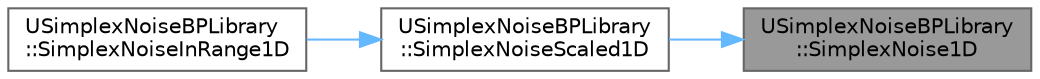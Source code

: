 digraph "USimplexNoiseBPLibrary::SimplexNoise1D"
{
 // LATEX_PDF_SIZE
  bgcolor="transparent";
  edge [fontname=Helvetica,fontsize=10,labelfontname=Helvetica,labelfontsize=10];
  node [fontname=Helvetica,fontsize=10,shape=box,height=0.2,width=0.4];
  rankdir="RL";
  Node1 [id="Node000001",label="USimplexNoiseBPLibrary\l::SimplexNoise1D",height=0.2,width=0.4,color="gray40", fillcolor="grey60", style="filled", fontcolor="black",tooltip=" "];
  Node1 -> Node2 [id="edge5_Node000001_Node000002",dir="back",color="steelblue1",style="solid",tooltip=" "];
  Node2 [id="Node000002",label="USimplexNoiseBPLibrary\l::SimplexNoiseScaled1D",height=0.2,width=0.4,color="grey40", fillcolor="white", style="filled",URL="$class_u_simplex_noise_b_p_library.html#a0bccf33d72fe5673d41c9c26b5084e3d",tooltip=" "];
  Node2 -> Node3 [id="edge6_Node000002_Node000003",dir="back",color="steelblue1",style="solid",tooltip=" "];
  Node3 [id="Node000003",label="USimplexNoiseBPLibrary\l::SimplexNoiseInRange1D",height=0.2,width=0.4,color="grey40", fillcolor="white", style="filled",URL="$class_u_simplex_noise_b_p_library.html#a76e8eff2b81213e8ce44f8e9a99d40d3",tooltip=" "];
}
